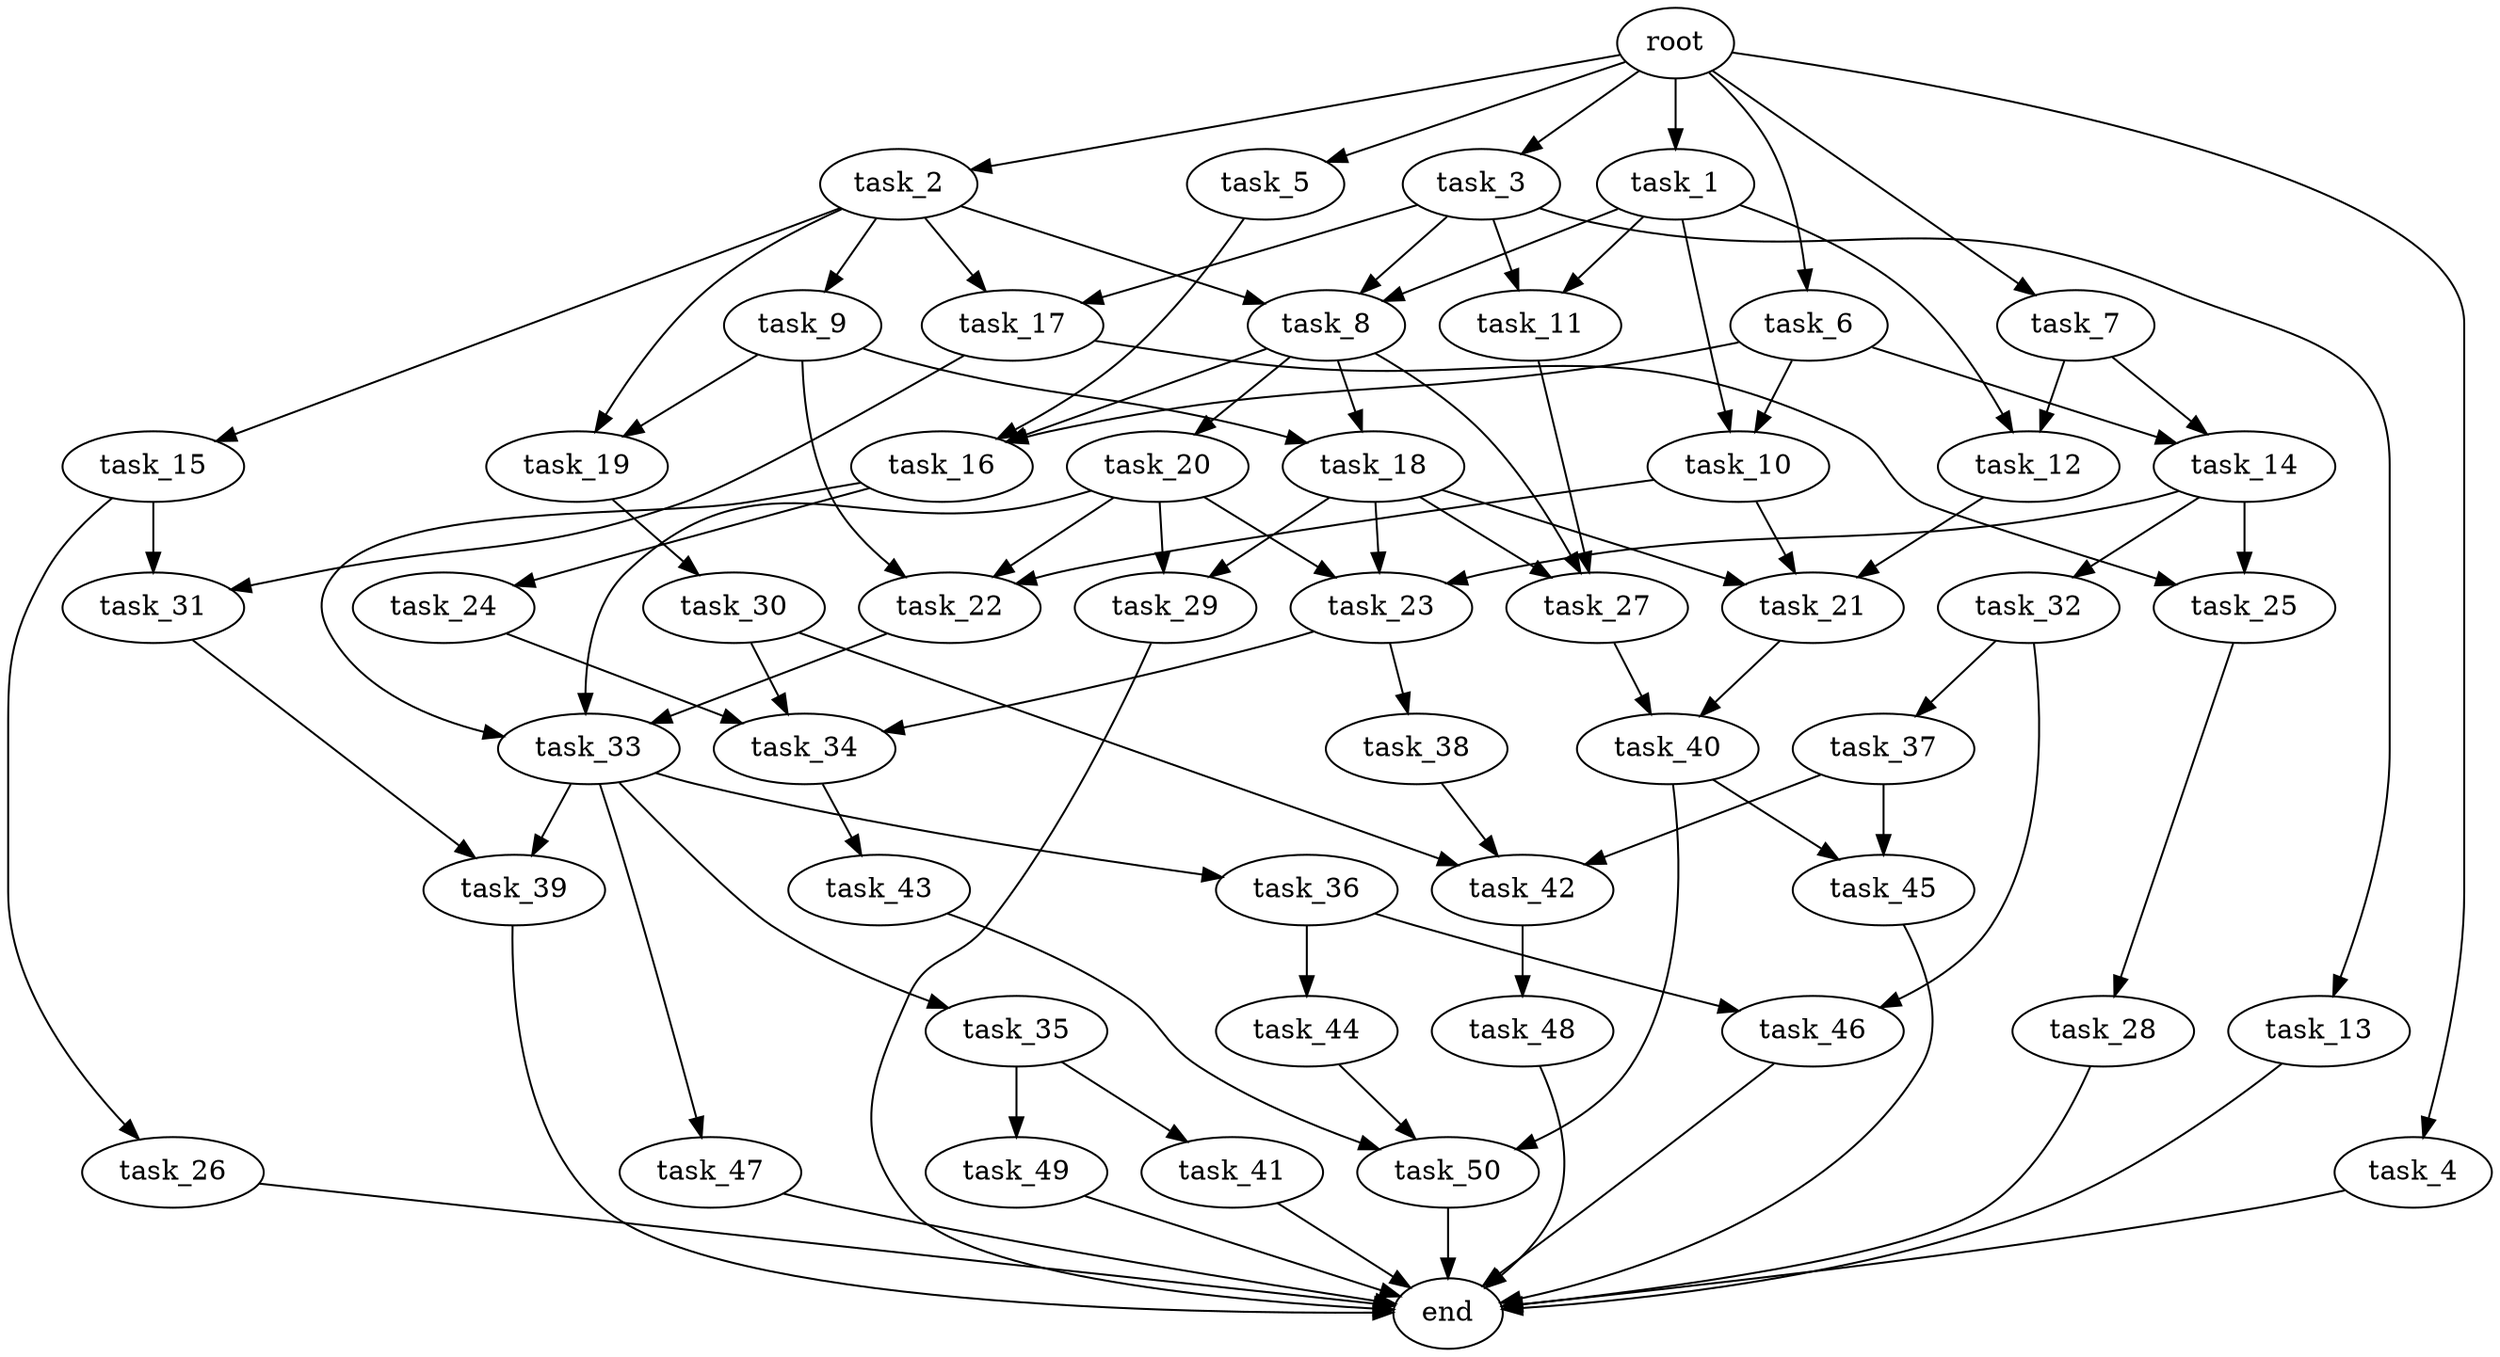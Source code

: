 digraph G {
  root [size="0.000000e+00"];
  task_1 [size="5.626360e+09"];
  task_2 [size="6.349424e+09"];
  task_3 [size="1.454556e+09"];
  task_4 [size="2.405966e+09"];
  task_5 [size="1.709226e+08"];
  task_6 [size="2.581718e+09"];
  task_7 [size="2.354621e+09"];
  task_8 [size="2.554106e+09"];
  task_9 [size="3.641558e+09"];
  task_10 [size="3.112698e+09"];
  task_11 [size="4.211495e+09"];
  task_12 [size="7.995833e+09"];
  task_13 [size="5.173089e+09"];
  task_14 [size="7.380805e+09"];
  task_15 [size="9.437358e+09"];
  task_16 [size="2.658224e+09"];
  task_17 [size="3.929555e+09"];
  task_18 [size="4.911447e+09"];
  task_19 [size="8.842769e+08"];
  task_20 [size="3.868727e+08"];
  task_21 [size="2.280622e+09"];
  task_22 [size="4.574227e+09"];
  task_23 [size="3.452727e+09"];
  task_24 [size="1.687401e+09"];
  task_25 [size="4.423207e+09"];
  task_26 [size="3.996959e+09"];
  task_27 [size="1.219161e+09"];
  task_28 [size="3.584144e+09"];
  task_29 [size="3.019795e+09"];
  task_30 [size="5.129197e+09"];
  task_31 [size="1.109971e+09"];
  task_32 [size="7.762752e+09"];
  task_33 [size="2.531360e+09"];
  task_34 [size="7.956322e+08"];
  task_35 [size="4.394684e+09"];
  task_36 [size="5.440957e+09"];
  task_37 [size="7.067629e+09"];
  task_38 [size="7.113681e+09"];
  task_39 [size="7.030772e+09"];
  task_40 [size="8.916433e+09"];
  task_41 [size="7.278439e+08"];
  task_42 [size="5.390610e+09"];
  task_43 [size="1.183509e+09"];
  task_44 [size="3.069850e+09"];
  task_45 [size="9.174412e+09"];
  task_46 [size="8.597617e+09"];
  task_47 [size="8.774629e+09"];
  task_48 [size="7.622039e+08"];
  task_49 [size="5.164454e+09"];
  task_50 [size="1.664693e+09"];
  end [size="0.000000e+00"];

  root -> task_1 [size="1.000000e-12"];
  root -> task_2 [size="1.000000e-12"];
  root -> task_3 [size="1.000000e-12"];
  root -> task_4 [size="1.000000e-12"];
  root -> task_5 [size="1.000000e-12"];
  root -> task_6 [size="1.000000e-12"];
  root -> task_7 [size="1.000000e-12"];
  task_1 -> task_8 [size="8.513688e+07"];
  task_1 -> task_10 [size="1.556349e+08"];
  task_1 -> task_11 [size="2.105748e+08"];
  task_1 -> task_12 [size="3.997917e+08"];
  task_2 -> task_8 [size="8.513688e+07"];
  task_2 -> task_9 [size="3.641558e+08"];
  task_2 -> task_15 [size="9.437358e+08"];
  task_2 -> task_17 [size="1.964778e+08"];
  task_2 -> task_19 [size="4.421385e+07"];
  task_3 -> task_8 [size="8.513688e+07"];
  task_3 -> task_11 [size="2.105748e+08"];
  task_3 -> task_13 [size="5.173089e+08"];
  task_3 -> task_17 [size="1.964778e+08"];
  task_4 -> end [size="1.000000e-12"];
  task_5 -> task_16 [size="8.860746e+07"];
  task_6 -> task_10 [size="1.556349e+08"];
  task_6 -> task_14 [size="3.690402e+08"];
  task_6 -> task_16 [size="8.860746e+07"];
  task_7 -> task_12 [size="3.997917e+08"];
  task_7 -> task_14 [size="3.690402e+08"];
  task_8 -> task_16 [size="8.860746e+07"];
  task_8 -> task_18 [size="2.455723e+08"];
  task_8 -> task_20 [size="3.868727e+07"];
  task_8 -> task_27 [size="4.063870e+07"];
  task_9 -> task_18 [size="2.455723e+08"];
  task_9 -> task_19 [size="4.421385e+07"];
  task_9 -> task_22 [size="1.524742e+08"];
  task_10 -> task_21 [size="7.602072e+07"];
  task_10 -> task_22 [size="1.524742e+08"];
  task_11 -> task_27 [size="4.063870e+07"];
  task_12 -> task_21 [size="7.602072e+07"];
  task_13 -> end [size="1.000000e-12"];
  task_14 -> task_23 [size="1.150909e+08"];
  task_14 -> task_25 [size="2.211604e+08"];
  task_14 -> task_32 [size="7.762752e+08"];
  task_15 -> task_26 [size="3.996959e+08"];
  task_15 -> task_31 [size="5.549853e+07"];
  task_16 -> task_24 [size="1.687401e+08"];
  task_16 -> task_33 [size="8.437867e+07"];
  task_17 -> task_25 [size="2.211604e+08"];
  task_17 -> task_31 [size="5.549853e+07"];
  task_18 -> task_21 [size="7.602072e+07"];
  task_18 -> task_23 [size="1.150909e+08"];
  task_18 -> task_27 [size="4.063870e+07"];
  task_18 -> task_29 [size="1.509897e+08"];
  task_19 -> task_30 [size="5.129197e+08"];
  task_20 -> task_22 [size="1.524742e+08"];
  task_20 -> task_23 [size="1.150909e+08"];
  task_20 -> task_29 [size="1.509897e+08"];
  task_20 -> task_33 [size="8.437867e+07"];
  task_21 -> task_40 [size="4.458217e+08"];
  task_22 -> task_33 [size="8.437867e+07"];
  task_23 -> task_34 [size="2.652107e+07"];
  task_23 -> task_38 [size="7.113681e+08"];
  task_24 -> task_34 [size="2.652107e+07"];
  task_25 -> task_28 [size="3.584144e+08"];
  task_26 -> end [size="1.000000e-12"];
  task_27 -> task_40 [size="4.458217e+08"];
  task_28 -> end [size="1.000000e-12"];
  task_29 -> end [size="1.000000e-12"];
  task_30 -> task_34 [size="2.652107e+07"];
  task_30 -> task_42 [size="1.796870e+08"];
  task_31 -> task_39 [size="3.515386e+08"];
  task_32 -> task_37 [size="7.067629e+08"];
  task_32 -> task_46 [size="4.298808e+08"];
  task_33 -> task_35 [size="4.394684e+08"];
  task_33 -> task_36 [size="5.440957e+08"];
  task_33 -> task_39 [size="3.515386e+08"];
  task_33 -> task_47 [size="8.774629e+08"];
  task_34 -> task_43 [size="1.183509e+08"];
  task_35 -> task_41 [size="7.278439e+07"];
  task_35 -> task_49 [size="5.164454e+08"];
  task_36 -> task_44 [size="3.069850e+08"];
  task_36 -> task_46 [size="4.298808e+08"];
  task_37 -> task_42 [size="1.796870e+08"];
  task_37 -> task_45 [size="4.587206e+08"];
  task_38 -> task_42 [size="1.796870e+08"];
  task_39 -> end [size="1.000000e-12"];
  task_40 -> task_45 [size="4.587206e+08"];
  task_40 -> task_50 [size="5.548976e+07"];
  task_41 -> end [size="1.000000e-12"];
  task_42 -> task_48 [size="7.622039e+07"];
  task_43 -> task_50 [size="5.548976e+07"];
  task_44 -> task_50 [size="5.548976e+07"];
  task_45 -> end [size="1.000000e-12"];
  task_46 -> end [size="1.000000e-12"];
  task_47 -> end [size="1.000000e-12"];
  task_48 -> end [size="1.000000e-12"];
  task_49 -> end [size="1.000000e-12"];
  task_50 -> end [size="1.000000e-12"];
}
